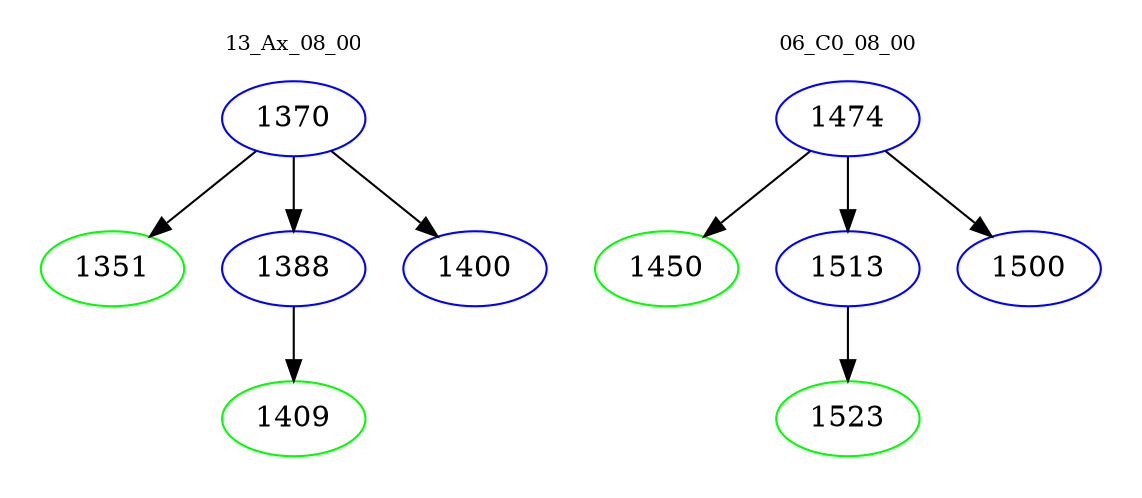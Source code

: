 digraph{
subgraph cluster_0 {
color = white
label = "13_Ax_08_00";
fontsize=10;
T0_1370 [label="1370", color="blue"]
T0_1370 -> T0_1351 [color="black"]
T0_1351 [label="1351", color="green"]
T0_1370 -> T0_1388 [color="black"]
T0_1388 [label="1388", color="blue"]
T0_1388 -> T0_1409 [color="black"]
T0_1409 [label="1409", color="green"]
T0_1370 -> T0_1400 [color="black"]
T0_1400 [label="1400", color="blue"]
}
subgraph cluster_1 {
color = white
label = "06_C0_08_00";
fontsize=10;
T1_1474 [label="1474", color="blue"]
T1_1474 -> T1_1450 [color="black"]
T1_1450 [label="1450", color="green"]
T1_1474 -> T1_1513 [color="black"]
T1_1513 [label="1513", color="blue"]
T1_1513 -> T1_1523 [color="black"]
T1_1523 [label="1523", color="green"]
T1_1474 -> T1_1500 [color="black"]
T1_1500 [label="1500", color="blue"]
}
}
